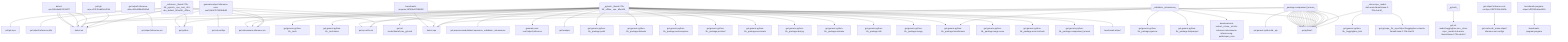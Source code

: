 graph TD
    app-mlperf-inference,d775cac873ee4231_(_reference,_llama2-70b-99,_pytorch,_cpu,_test,_r5.0-dev_default,_bfloat16,_offline_) --> detect,os
    app-mlperf-inference,d775cac873ee4231_(_reference,_llama2-70b-99,_pytorch,_cpu,_test,_r5.0-dev_default,_bfloat16,_offline_) --> get,sys-utils-cm
    app-mlperf-inference,d775cac873ee4231_(_reference,_llama2-70b-99,_pytorch,_cpu,_test,_r5.0-dev_default,_bfloat16,_offline_) --> get,python
    app-mlperf-inference,d775cac873ee4231_(_reference,_llama2-70b-99,_pytorch,_cpu,_test,_r5.0-dev_default,_bfloat16,_offline_) --> get,mlcommons,inference,src
    pull-git-repo,c23132ed65c4421d --> detect,os
    app-mlperf-inference,d775cac873ee4231_(_reference,_llama2-70b-99,_pytorch,_cpu,_test,_r5.0-dev_default,_bfloat16,_offline_) --> pull,git,repo
    get-mlperf-inference-utils,e341e5f86d8342e5 --> get,mlperf,inference,src
    app-mlperf-inference,d775cac873ee4231_(_reference,_llama2-70b-99,_pytorch,_cpu,_test,_r5.0-dev_default,_bfloat16,_offline_) --> get,mlperf,inference,utils
    app-mlperf-inference-mlcommons-python,ff149e9781fc4b65_(_pytorch,_llama2-70b-99,_offline,_cpu,_bfloat16_) --> detect,os
    detect-cpu,586c8a43320142f7 --> detect,os
    app-mlperf-inference-mlcommons-python,ff149e9781fc4b65_(_pytorch,_llama2-70b-99,_offline,_cpu,_bfloat16_) --> detect,cpu
    app-mlperf-inference-mlcommons-python,ff149e9781fc4b65_(_pytorch,_llama2-70b-99,_offline,_cpu,_bfloat16_) --> get,sys-utils-cm
    app-mlperf-inference-mlcommons-python,ff149e9781fc4b65_(_pytorch,_llama2-70b-99,_offline,_cpu,_bfloat16_) --> get,python
    get-generic-python-lib,94b62a682bc44791_(_torch_) --> get,python3
    app-mlperf-inference-mlcommons-python,ff149e9781fc4b65_(_pytorch,_llama2-70b-99,_offline,_cpu,_bfloat16_) --> get,generic-python-lib,_torch
    get-generic-python-lib,94b62a682bc44791_(_torchvision_) --> get,python3
    app-mlperf-inference-mlcommons-python,ff149e9781fc4b65_(_pytorch,_llama2-70b-99,_offline,_cpu,_bfloat16_) --> get,generic-python-lib,_torchvision
    get-ml-model-huggingface-zoo,53cf8252a443446a_(_clone-repo,_model-stub.meta-llama/Llama-2-70b-chat-hf_) --> get,python3
    get-generic-python-lib,94b62a682bc44791_(_huggingface_hub_) --> detect,os
    detect-cpu,586c8a43320142f7 --> detect,os
    get-generic-python-lib,94b62a682bc44791_(_huggingface_hub_) --> detect,cpu
    get-generic-python-lib,94b62a682bc44791_(_huggingface_hub_) --> get,python3
    get-generic-python-lib,94b62a682bc44791_(_pip_) --> get,python3
    get-generic-python-lib,94b62a682bc44791_(_huggingface_hub_) --> get,generic-python-lib,_pip
    get-ml-model-huggingface-zoo,53cf8252a443446a_(_clone-repo,_model-stub.meta-llama/Llama-2-70b-chat-hf_) --> get,generic-python-lib,_huggingface_hub
    get-ml-model-huggingface-zoo,53cf8252a443446a_(_clone-repo,_model-stub.meta-llama/Llama-2-70b-chat-hf_) --> get,git,repo,_lfs,_repo.https://huggingface.co/meta-llama/Llama-2-70b-chat-hf
    get-ml-model-llama2,5db97be9f61244c6_(_pytorch_) --> get,ml-model,huggingface,zoo,_clone-repo,_model-stub.meta-llama/Llama-2-70b-chat-hf
    app-mlperf-inference-mlcommons-python,ff149e9781fc4b65_(_pytorch,_llama2-70b-99,_offline,_cpu,_bfloat16_) --> get,ml-model,llama2,raw,_pytorch
    get-preprocessed-dataset-openorca,5614c39cb1564d72_(_validation,_mlcommons_) --> get,sys-utils-cm
    get-preprocessed-dataset-openorca,5614c39cb1564d72_(_validation,_mlcommons_) --> get,python3
    get-generic-python-lib,94b62a682bc44791_(_package.pyarrow_) --> get,python3
    get-preprocessed-dataset-openorca,5614c39cb1564d72_(_validation,_mlcommons_) --> get,generic-python-lib,_package.pyarrow
    get-generic-python-lib,94b62a682bc44791_(_package.fastparquet_) --> get,python3
    get-preprocessed-dataset-openorca,5614c39cb1564d72_(_validation,_mlcommons_) --> get,generic-python-lib,_package.fastparquet
    get-generic-python-lib,94b62a682bc44791_(_package.transformers_) --> get,python3
    get-preprocessed-dataset-openorca,5614c39cb1564d72_(_validation,_mlcommons_) --> get,generic-python-lib,_package.transformers
    get-preprocessed-dataset-openorca,5614c39cb1564d72_(_validation,_mlcommons_) --> download-and-extract,_rclone,_url.mlc-inference:mlcommons-inference-wg-public/open_orca
    app-mlperf-inference-mlcommons-python,ff149e9781fc4b65_(_pytorch,_llama2-70b-99,_offline,_cpu,_bfloat16_) --> get,preprocessed,dataset,openorca,_validation,_mlcommons
    generate-mlperf-inference-user-conf,3af4475745964b93 --> detect,os
    detect-cpu,586c8a43320142f7 --> detect,os
    generate-mlperf-inference-user-conf,3af4475745964b93 --> detect,cpu
    generate-mlperf-inference-user-conf,3af4475745964b93 --> get,python
    generate-mlperf-inference-user-conf,3af4475745964b93 --> get,mlcommons,inference,src
    get-mlperf-inference-sut-configs,c2fbf72009e2445b --> get,cache,dir,_name.mlperf-inference-sut-configs
    generate-mlperf-inference-user-conf,3af4475745964b93 --> get,sut,configs
    app-mlperf-inference-mlcommons-python,ff149e9781fc4b65_(_pytorch,_llama2-70b-99,_offline,_cpu,_bfloat16_) --> generate,user-conf,mlperf,inference
    app-mlperf-inference-mlcommons-python,ff149e9781fc4b65_(_pytorch,_llama2-70b-99,_offline,_cpu,_bfloat16_) --> get,loadgen
    app-mlperf-inference-mlcommons-python,ff149e9781fc4b65_(_pytorch,_llama2-70b-99,_offline,_cpu,_bfloat16_) --> get,mlcommons,inference,src
    app-mlperf-inference-mlcommons-python,ff149e9781fc4b65_(_pytorch,_llama2-70b-99,_offline,_cpu,_bfloat16_) --> get,mlcommons,inference,src
    get-generic-python-lib,94b62a682bc44791_(_package.psutil_) --> get,python3
    app-mlperf-inference-mlcommons-python,ff149e9781fc4b65_(_pytorch,_llama2-70b-99,_offline,_cpu,_bfloat16_) --> get,generic-python-lib,_package.psutil
    get-generic-python-lib,94b62a682bc44791_(_package.transformers_) --> get,python3
    app-mlperf-inference-mlcommons-python,ff149e9781fc4b65_(_pytorch,_llama2-70b-99,_offline,_cpu,_bfloat16_) --> get,generic-python-lib,_package.transformers
    get-generic-python-lib,94b62a682bc44791_(_package.datasets_) --> get,python3
    app-mlperf-inference-mlcommons-python,ff149e9781fc4b65_(_pytorch,_llama2-70b-99,_offline,_cpu,_bfloat16_) --> get,generic-python-lib,_package.datasets
    get-generic-python-lib,94b62a682bc44791_(_package.sentencepiece_) --> get,python3
    app-mlperf-inference-mlcommons-python,ff149e9781fc4b65_(_pytorch,_llama2-70b-99,_offline,_cpu,_bfloat16_) --> get,generic-python-lib,_package.sentencepiece
    get-generic-python-lib,94b62a682bc44791_(_package.protobuf_) --> get,python3
    app-mlperf-inference-mlcommons-python,ff149e9781fc4b65_(_pytorch,_llama2-70b-99,_offline,_cpu,_bfloat16_) --> get,generic-python-lib,_package.protobuf
    get-generic-python-lib,94b62a682bc44791_(_package.accelerate_) --> get,python3
    app-mlperf-inference-mlcommons-python,ff149e9781fc4b65_(_pytorch,_llama2-70b-99,_offline,_cpu,_bfloat16_) --> get,generic-python-lib,_package.accelerate
    get-generic-python-lib,94b62a682bc44791_(_package.absl-py_) --> get,python3
    app-mlperf-inference-mlcommons-python,ff149e9781fc4b65_(_pytorch,_llama2-70b-99,_offline,_cpu,_bfloat16_) --> get,generic-python-lib,_package.absl-py
    get-generic-python-lib,94b62a682bc44791_(_package.evaluate_) --> get,python3
    app-mlperf-inference-mlcommons-python,ff149e9781fc4b65_(_pytorch,_llama2-70b-99,_offline,_cpu,_bfloat16_) --> get,generic-python-lib,_package.evaluate
    get-generic-python-lib,94b62a682bc44791_(_package.nltk_) --> get,python3
    app-mlperf-inference-mlcommons-python,ff149e9781fc4b65_(_pytorch,_llama2-70b-99,_offline,_cpu,_bfloat16_) --> get,generic-python-lib,_package.nltk
    get-generic-python-lib,94b62a682bc44791_(_package.numpy_) --> get,python3
    app-mlperf-inference-mlcommons-python,ff149e9781fc4b65_(_pytorch,_llama2-70b-99,_offline,_cpu,_bfloat16_) --> get,generic-python-lib,_package.numpy
    get-generic-python-lib,94b62a682bc44791_(_package.rouge-score_) --> get,python3
    app-mlperf-inference-mlcommons-python,ff149e9781fc4b65_(_pytorch,_llama2-70b-99,_offline,_cpu,_bfloat16_) --> get,generic-python-lib,_package.rouge-score
    get-generic-python-lib,94b62a682bc44791_(_package.more-itertools_) --> get,python3
    app-mlperf-inference-mlcommons-python,ff149e9781fc4b65_(_pytorch,_llama2-70b-99,_offline,_cpu,_bfloat16_) --> get,generic-python-lib,_package.more-itertools
    get-generic-python-lib,94b62a682bc44791_(_package.compressed_tensors_) --> get,python3
    app-mlperf-inference-mlcommons-python,ff149e9781fc4b65_(_pytorch,_llama2-70b-99,_offline,_cpu,_bfloat16_) --> get,generic-python-lib,_package.compressed_tensors
    detect-cpu,586c8a43320142f7 --> detect,os
    benchmark-program,19f369ef47084895 --> detect,cpu
    benchmark-program-mlperf,cfff0132a8aa4018 --> benchmark-program,program
    app-mlperf-inference-mlcommons-python,ff149e9781fc4b65_(_pytorch,_llama2-70b-99,_offline,_cpu,_bfloat16_) --> benchmark-mlperf